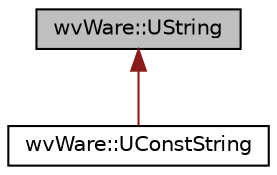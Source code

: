 digraph "wvWare::UString"
{
  edge [fontname="Helvetica",fontsize="10",labelfontname="Helvetica",labelfontsize="10"];
  node [fontname="Helvetica",fontsize="10",shape=record];
  Node0 [label="wvWare::UString",height=0.2,width=0.4,color="black", fillcolor="grey75", style="filled", fontcolor="black"];
  Node0 -> Node1 [dir="back",color="firebrick4",fontsize="10",style="solid",fontname="Helvetica"];
  Node1 [label="wvWare::UConstString",height=0.2,width=0.4,color="black", fillcolor="white", style="filled",URL="$classwv_ware_1_1_u_const_string.html"];
}
